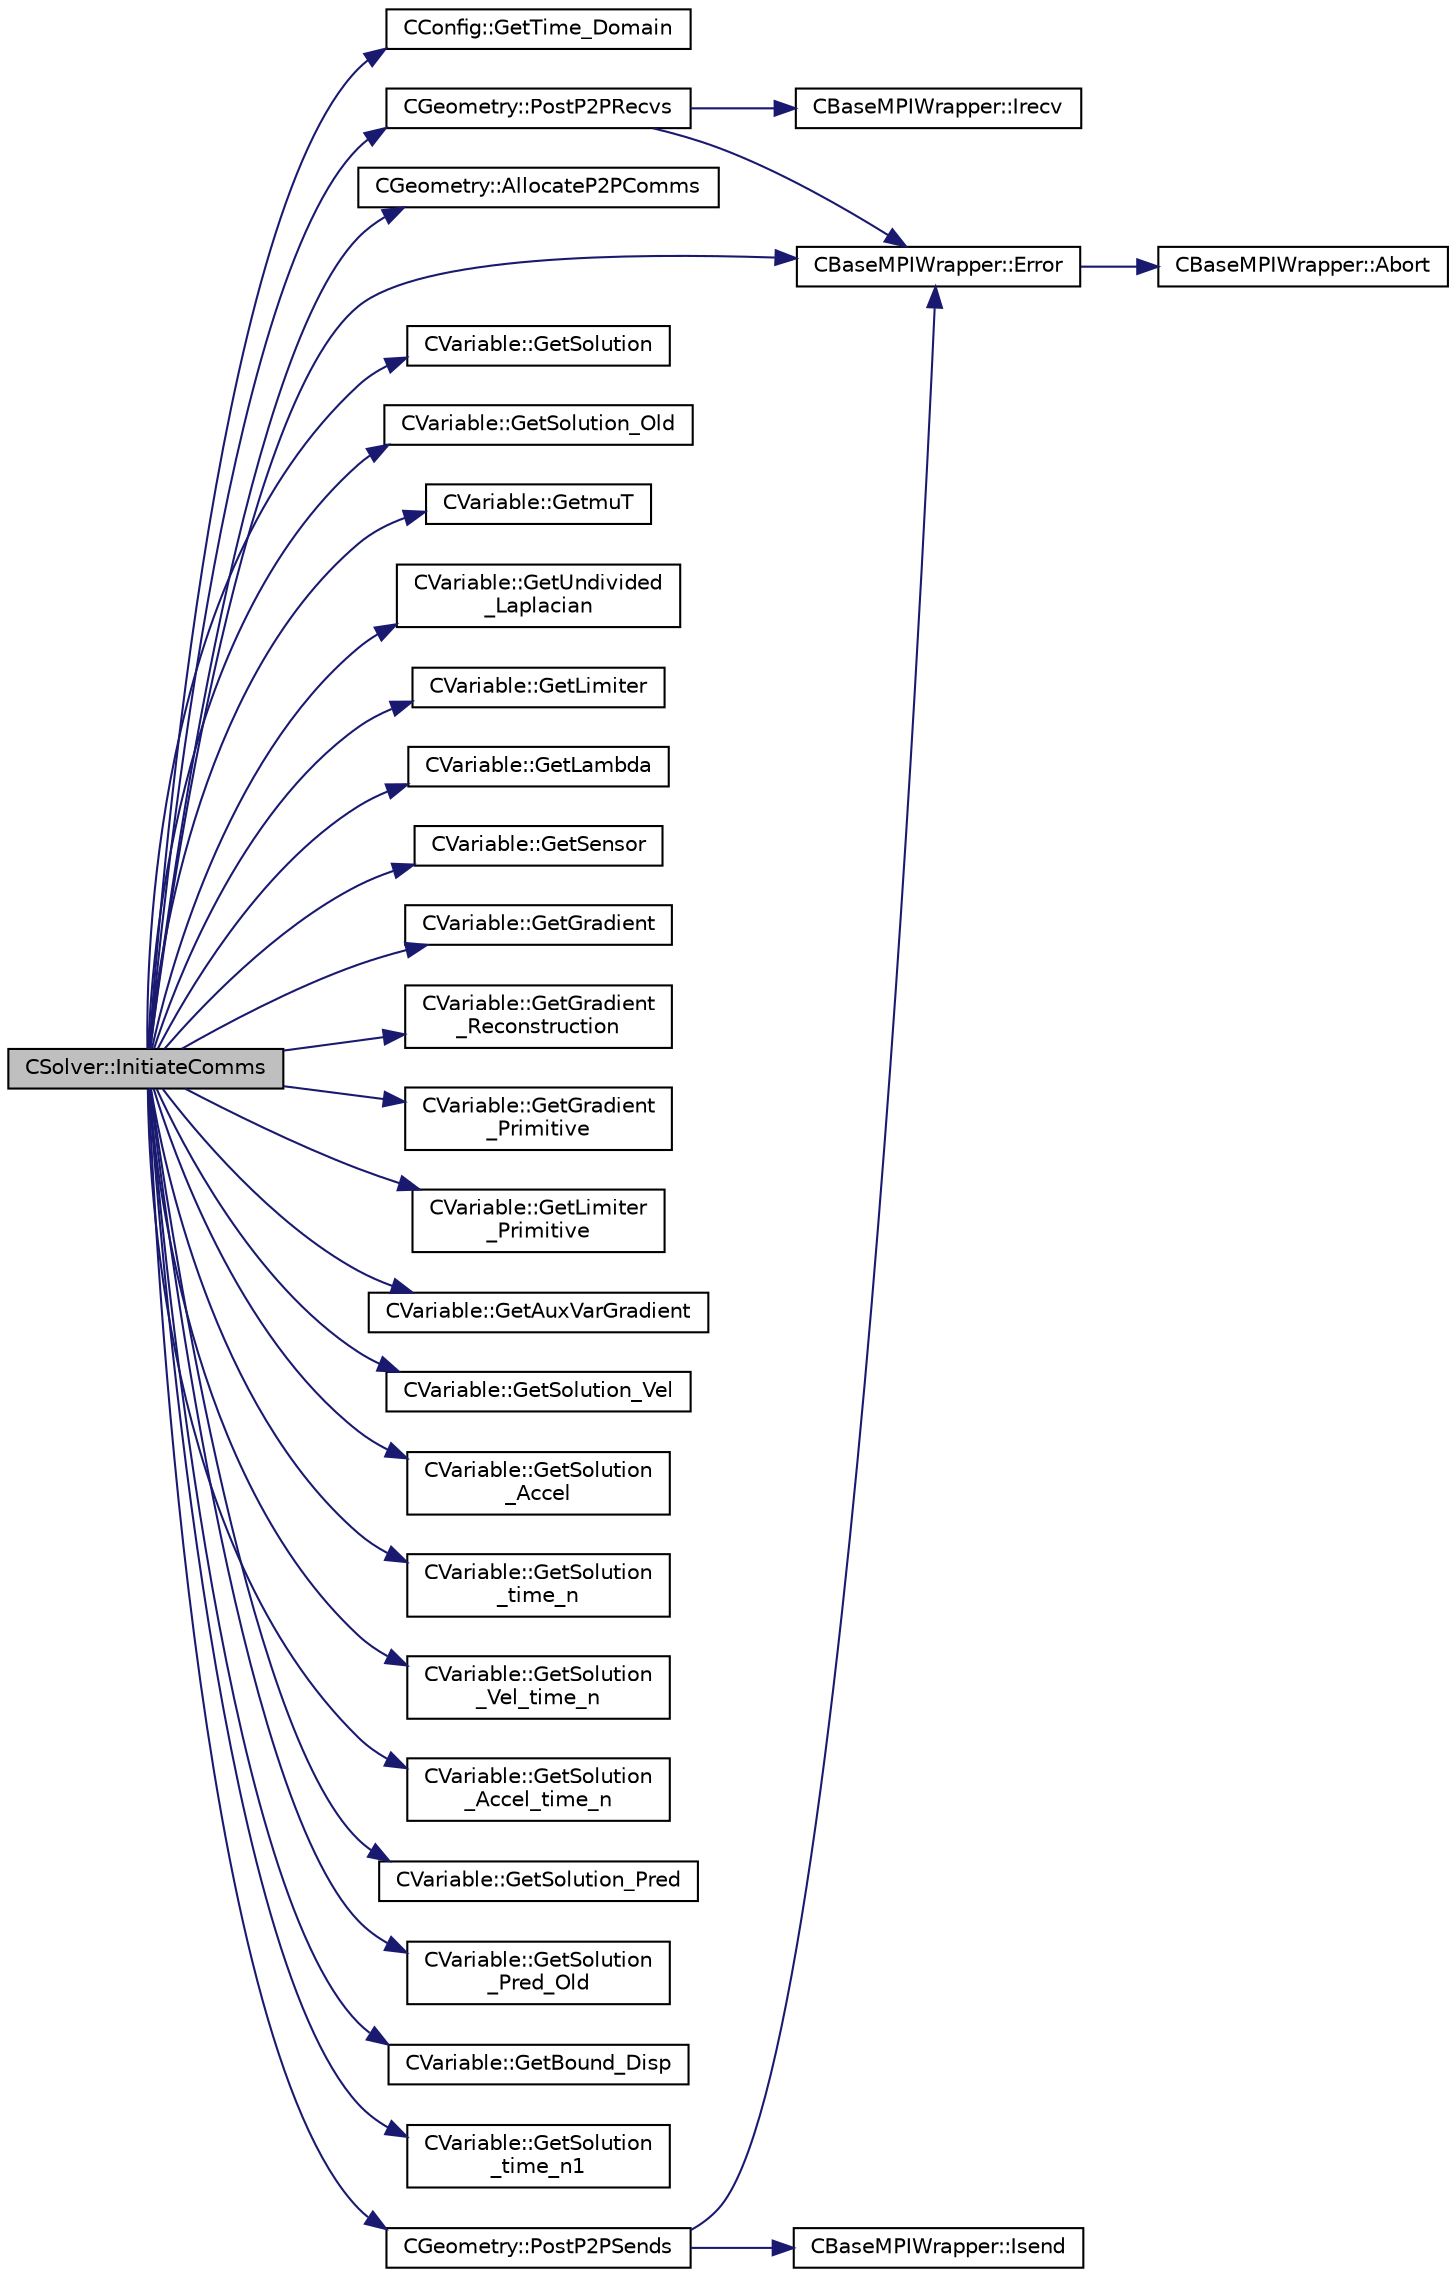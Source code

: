 digraph "CSolver::InitiateComms"
{
  edge [fontname="Helvetica",fontsize="10",labelfontname="Helvetica",labelfontsize="10"];
  node [fontname="Helvetica",fontsize="10",shape=record];
  rankdir="LR";
  Node3673 [label="CSolver::InitiateComms",height=0.2,width=0.4,color="black", fillcolor="grey75", style="filled", fontcolor="black"];
  Node3673 -> Node3674 [color="midnightblue",fontsize="10",style="solid",fontname="Helvetica"];
  Node3674 [label="CConfig::GetTime_Domain",height=0.2,width=0.4,color="black", fillcolor="white", style="filled",URL="$class_c_config.html#a6a11350b3c8d7577318be43cda6f7292",tooltip="Check if the multizone problem is solved for time domain. "];
  Node3673 -> Node3675 [color="midnightblue",fontsize="10",style="solid",fontname="Helvetica"];
  Node3675 [label="CBaseMPIWrapper::Error",height=0.2,width=0.4,color="black", fillcolor="white", style="filled",URL="$class_c_base_m_p_i_wrapper.html#a04457c47629bda56704e6a8804833eeb"];
  Node3675 -> Node3676 [color="midnightblue",fontsize="10",style="solid",fontname="Helvetica"];
  Node3676 [label="CBaseMPIWrapper::Abort",height=0.2,width=0.4,color="black", fillcolor="white", style="filled",URL="$class_c_base_m_p_i_wrapper.html#a21ef5681e2acb532d345e9bab173ef07"];
  Node3673 -> Node3677 [color="midnightblue",fontsize="10",style="solid",fontname="Helvetica"];
  Node3677 [label="CGeometry::AllocateP2PComms",height=0.2,width=0.4,color="black", fillcolor="white", style="filled",URL="$class_c_geometry.html#ab8d78a9f4017431b7542e154f58a7e63",tooltip="Routine to allocate buffers for point-to-point MPI communications. Also called to dynamically realloc..."];
  Node3673 -> Node3678 [color="midnightblue",fontsize="10",style="solid",fontname="Helvetica"];
  Node3678 [label="CGeometry::PostP2PRecvs",height=0.2,width=0.4,color="black", fillcolor="white", style="filled",URL="$class_c_geometry.html#a35dd847b43dad069e3d73e376a0f32fb",tooltip="Routine to launch non-blocking recvs only for all point-to-point communication with neighboring parti..."];
  Node3678 -> Node3679 [color="midnightblue",fontsize="10",style="solid",fontname="Helvetica"];
  Node3679 [label="CBaseMPIWrapper::Irecv",height=0.2,width=0.4,color="black", fillcolor="white", style="filled",URL="$class_c_base_m_p_i_wrapper.html#ae41565b441aee76e1b48eb03e5ac86dd"];
  Node3678 -> Node3675 [color="midnightblue",fontsize="10",style="solid",fontname="Helvetica"];
  Node3673 -> Node3680 [color="midnightblue",fontsize="10",style="solid",fontname="Helvetica"];
  Node3680 [label="CVariable::GetSolution",height=0.2,width=0.4,color="black", fillcolor="white", style="filled",URL="$class_c_variable.html#a261483e39c23c1de7cb9aea7e917c121",tooltip="Get the solution. "];
  Node3673 -> Node3681 [color="midnightblue",fontsize="10",style="solid",fontname="Helvetica"];
  Node3681 [label="CVariable::GetSolution_Old",height=0.2,width=0.4,color="black", fillcolor="white", style="filled",URL="$class_c_variable.html#a70a9df6b6cc631f9c3b9a3ef7b3ecfe4",tooltip="Get the old solution of the problem (Runge-Kutta method) "];
  Node3673 -> Node3682 [color="midnightblue",fontsize="10",style="solid",fontname="Helvetica"];
  Node3682 [label="CVariable::GetmuT",height=0.2,width=0.4,color="black", fillcolor="white", style="filled",URL="$class_c_variable.html#ad35ee29420764dda0bbb574f7a7253e7",tooltip="Get the value of the eddy viscosity. "];
  Node3673 -> Node3683 [color="midnightblue",fontsize="10",style="solid",fontname="Helvetica"];
  Node3683 [label="CVariable::GetUndivided\l_Laplacian",height=0.2,width=0.4,color="black", fillcolor="white", style="filled",URL="$class_c_variable.html#a1dd90f7826e65b6b9fe15becaf82b1af",tooltip="Get the undivided laplacian of the solution. "];
  Node3673 -> Node3684 [color="midnightblue",fontsize="10",style="solid",fontname="Helvetica"];
  Node3684 [label="CVariable::GetLimiter",height=0.2,width=0.4,color="black", fillcolor="white", style="filled",URL="$class_c_variable.html#a9575966f5c250fca5f6c6ff4f2dd7558",tooltip="Get the value of the slope limiter. "];
  Node3673 -> Node3685 [color="midnightblue",fontsize="10",style="solid",fontname="Helvetica"];
  Node3685 [label="CVariable::GetLambda",height=0.2,width=0.4,color="black", fillcolor="white", style="filled",URL="$class_c_variable.html#af0b6afbd2666eab791d902f50fc3e869",tooltip="Get the value of the spectral radius. "];
  Node3673 -> Node3686 [color="midnightblue",fontsize="10",style="solid",fontname="Helvetica"];
  Node3686 [label="CVariable::GetSensor",height=0.2,width=0.4,color="black", fillcolor="white", style="filled",URL="$class_c_variable.html#afec545423f883bcd961ac9f1e5d18dd2",tooltip="Get the pressure sensor. "];
  Node3673 -> Node3687 [color="midnightblue",fontsize="10",style="solid",fontname="Helvetica"];
  Node3687 [label="CVariable::GetGradient",height=0.2,width=0.4,color="black", fillcolor="white", style="filled",URL="$class_c_variable.html#a7b58da4a928d622e7c2d4b4db047769d",tooltip="Get the value of the solution gradient. "];
  Node3673 -> Node3688 [color="midnightblue",fontsize="10",style="solid",fontname="Helvetica"];
  Node3688 [label="CVariable::GetGradient\l_Reconstruction",height=0.2,width=0.4,color="black", fillcolor="white", style="filled",URL="$class_c_variable.html#a977f02338e95faf16da03dceb858d21b",tooltip="Get the value of the primitive gradient for MUSCL reconstruction. "];
  Node3673 -> Node3689 [color="midnightblue",fontsize="10",style="solid",fontname="Helvetica"];
  Node3689 [label="CVariable::GetGradient\l_Primitive",height=0.2,width=0.4,color="black", fillcolor="white", style="filled",URL="$class_c_variable.html#a8b7f4e020a837b1fe639e8d875f964d5",tooltip="A virtual member. "];
  Node3673 -> Node3690 [color="midnightblue",fontsize="10",style="solid",fontname="Helvetica"];
  Node3690 [label="CVariable::GetLimiter\l_Primitive",height=0.2,width=0.4,color="black", fillcolor="white", style="filled",URL="$class_c_variable.html#a16ceb9b6d42113b37bb6f19652b22ed4",tooltip="A virtual member. "];
  Node3673 -> Node3691 [color="midnightblue",fontsize="10",style="solid",fontname="Helvetica"];
  Node3691 [label="CVariable::GetAuxVarGradient",height=0.2,width=0.4,color="black", fillcolor="white", style="filled",URL="$class_c_variable.html#a834d120ef94368df0db7b3b96a7a324c",tooltip="Get the gradient of the auxiliary variable. "];
  Node3673 -> Node3692 [color="midnightblue",fontsize="10",style="solid",fontname="Helvetica"];
  Node3692 [label="CVariable::GetSolution_Vel",height=0.2,width=0.4,color="black", fillcolor="white", style="filled",URL="$class_c_variable.html#ae403ee21871629716cbabead1c587dac",tooltip="Get the velocity (Structural Analysis). "];
  Node3673 -> Node3693 [color="midnightblue",fontsize="10",style="solid",fontname="Helvetica"];
  Node3693 [label="CVariable::GetSolution\l_Accel",height=0.2,width=0.4,color="black", fillcolor="white", style="filled",URL="$class_c_variable.html#aef2fdf091198070a00d12cdb4dea3ff6",tooltip="Get the acceleration (Structural Analysis). "];
  Node3673 -> Node3694 [color="midnightblue",fontsize="10",style="solid",fontname="Helvetica"];
  Node3694 [label="CVariable::GetSolution\l_time_n",height=0.2,width=0.4,color="black", fillcolor="white", style="filled",URL="$class_c_variable.html#a9162db789c2ca2b71159697cc500fcce",tooltip="Get the solution at time n. "];
  Node3673 -> Node3695 [color="midnightblue",fontsize="10",style="solid",fontname="Helvetica"];
  Node3695 [label="CVariable::GetSolution\l_Vel_time_n",height=0.2,width=0.4,color="black", fillcolor="white", style="filled",URL="$class_c_variable.html#ab36e9bb95a17f0561a94edb80f1ca4c0",tooltip="Get the velocity of the nodes (Structural Analysis) at time n. "];
  Node3673 -> Node3696 [color="midnightblue",fontsize="10",style="solid",fontname="Helvetica"];
  Node3696 [label="CVariable::GetSolution\l_Accel_time_n",height=0.2,width=0.4,color="black", fillcolor="white", style="filled",URL="$class_c_variable.html#acb493936a05287142a6257122f5cefb5",tooltip="Get the acceleration of the nodes (Structural Analysis) at time n. "];
  Node3673 -> Node3697 [color="midnightblue",fontsize="10",style="solid",fontname="Helvetica"];
  Node3697 [label="CVariable::GetSolution_Pred",height=0.2,width=0.4,color="black", fillcolor="white", style="filled",URL="$class_c_variable.html#adba4a8e082e70a9a6fe5d1d9c6e5c820",tooltip="A virtual member. Get the value of the solution predictor. "];
  Node3673 -> Node3698 [color="midnightblue",fontsize="10",style="solid",fontname="Helvetica"];
  Node3698 [label="CVariable::GetSolution\l_Pred_Old",height=0.2,width=0.4,color="black", fillcolor="white", style="filled",URL="$class_c_variable.html#a626f4cad3d20be125e844b9076e44e07",tooltip="A virtual member. Get the value of the solution predictor. "];
  Node3673 -> Node3699 [color="midnightblue",fontsize="10",style="solid",fontname="Helvetica"];
  Node3699 [label="CVariable::GetBound_Disp",height=0.2,width=0.4,color="black", fillcolor="white", style="filled",URL="$class_c_variable.html#a7e382eae45700e5c1e8973292c08f128",tooltip="A virtual member. Get the value of the displacement imposed at the boundary. "];
  Node3673 -> Node3700 [color="midnightblue",fontsize="10",style="solid",fontname="Helvetica"];
  Node3700 [label="CVariable::GetSolution\l_time_n1",height=0.2,width=0.4,color="black", fillcolor="white", style="filled",URL="$class_c_variable.html#a584e438afb716aa0ffce4ccc9b469ef6",tooltip="Get the solution at time n-1. "];
  Node3673 -> Node3701 [color="midnightblue",fontsize="10",style="solid",fontname="Helvetica"];
  Node3701 [label="CGeometry::PostP2PSends",height=0.2,width=0.4,color="black", fillcolor="white", style="filled",URL="$class_c_geometry.html#a3db8e369fc532db7a85a27fbb01056fe",tooltip="Routine to launch a single non-blocking send once the buffer is loaded for a point-to-point commucati..."];
  Node3701 -> Node3702 [color="midnightblue",fontsize="10",style="solid",fontname="Helvetica"];
  Node3702 [label="CBaseMPIWrapper::Isend",height=0.2,width=0.4,color="black", fillcolor="white", style="filled",URL="$class_c_base_m_p_i_wrapper.html#a43a415ec11a029ade218eaf8c807a817"];
  Node3701 -> Node3675 [color="midnightblue",fontsize="10",style="solid",fontname="Helvetica"];
}
